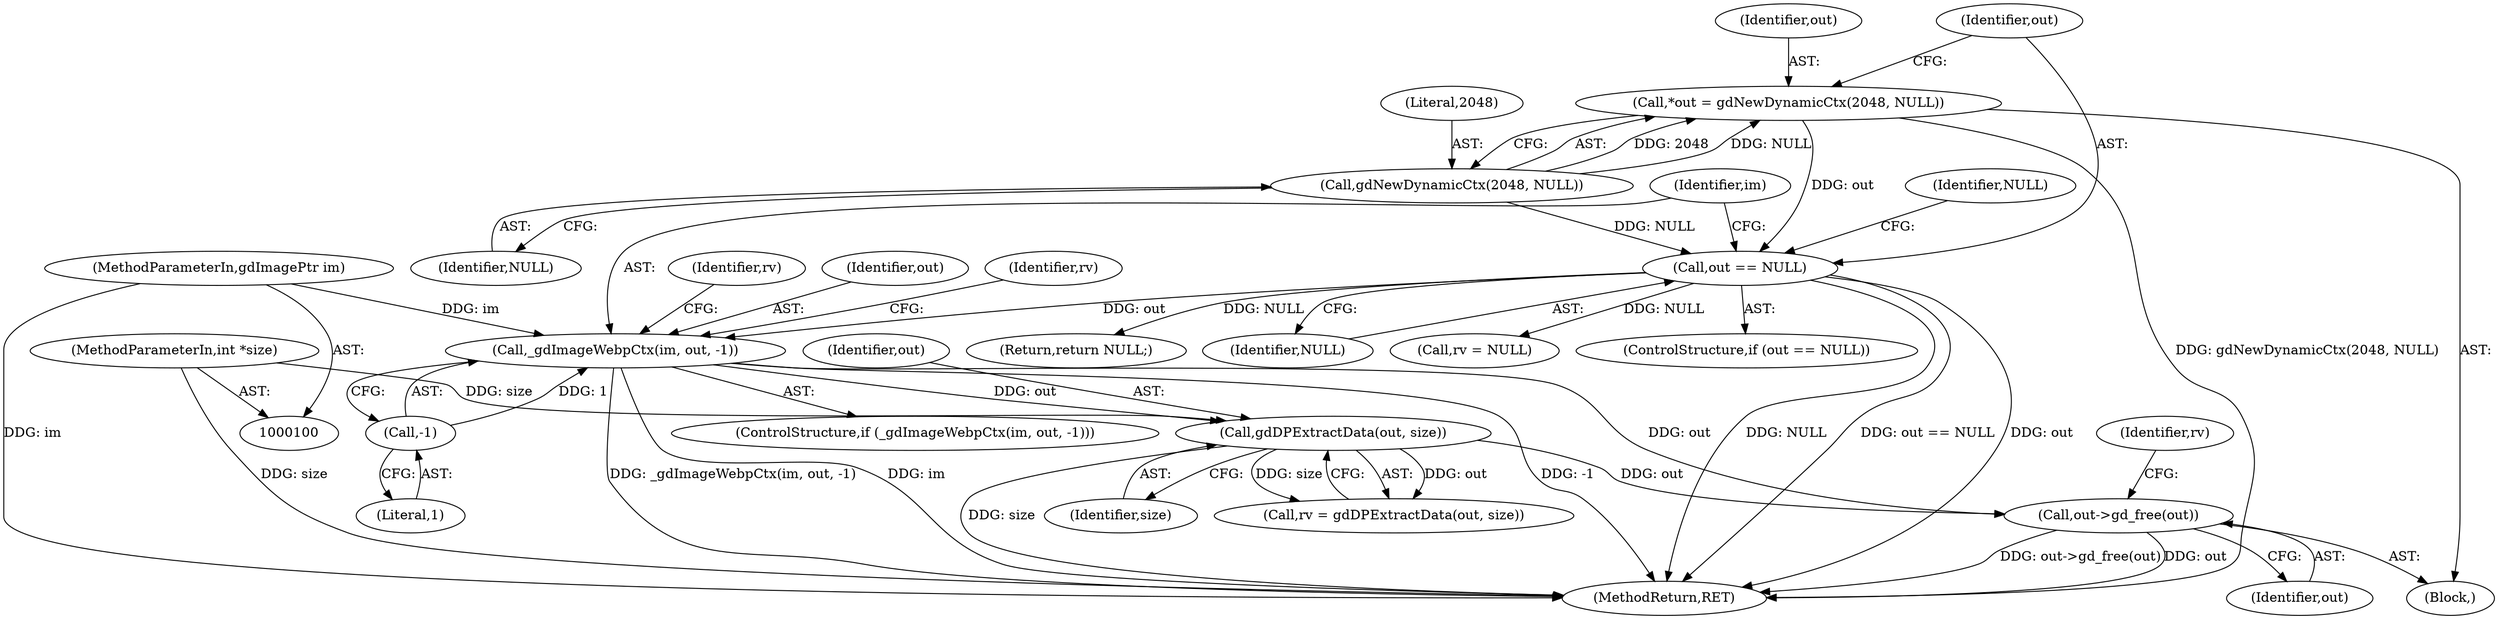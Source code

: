 digraph "0_libgd_a49feeae76d41959d85ee733925a4cf40bac61b2_2@API" {
"1000135" [label="(Call,out->gd_free(out))"];
"1000119" [label="(Call,_gdImageWebpCtx(im, out, -1))"];
"1000101" [label="(MethodParameterIn,gdImagePtr im)"];
"1000112" [label="(Call,out == NULL)"];
"1000106" [label="(Call,*out = gdNewDynamicCtx(2048, NULL))"];
"1000108" [label="(Call,gdNewDynamicCtx(2048, NULL))"];
"1000122" [label="(Call,-1)"];
"1000132" [label="(Call,gdDPExtractData(out, size))"];
"1000102" [label="(MethodParameterIn,int *size)"];
"1000116" [label="(Return,return NULL;)"];
"1000133" [label="(Identifier,out)"];
"1000114" [label="(Identifier,NULL)"];
"1000134" [label="(Identifier,size)"];
"1000118" [label="(ControlStructure,if (_gdImageWebpCtx(im, out, -1)))"];
"1000123" [label="(Literal,1)"];
"1000125" [label="(Call,rv = NULL)"];
"1000119" [label="(Call,_gdImageWebpCtx(im, out, -1))"];
"1000120" [label="(Identifier,im)"];
"1000110" [label="(Identifier,NULL)"];
"1000138" [label="(Identifier,rv)"];
"1000108" [label="(Call,gdNewDynamicCtx(2048, NULL))"];
"1000126" [label="(Identifier,rv)"];
"1000130" [label="(Call,rv = gdDPExtractData(out, size))"];
"1000117" [label="(Identifier,NULL)"];
"1000107" [label="(Identifier,out)"];
"1000135" [label="(Call,out->gd_free(out))"];
"1000103" [label="(Block,)"];
"1000121" [label="(Identifier,out)"];
"1000112" [label="(Call,out == NULL)"];
"1000111" [label="(ControlStructure,if (out == NULL))"];
"1000106" [label="(Call,*out = gdNewDynamicCtx(2048, NULL))"];
"1000101" [label="(MethodParameterIn,gdImagePtr im)"];
"1000139" [label="(MethodReturn,RET)"];
"1000102" [label="(MethodParameterIn,int *size)"];
"1000113" [label="(Identifier,out)"];
"1000109" [label="(Literal,2048)"];
"1000132" [label="(Call,gdDPExtractData(out, size))"];
"1000122" [label="(Call,-1)"];
"1000131" [label="(Identifier,rv)"];
"1000136" [label="(Identifier,out)"];
"1000135" -> "1000103"  [label="AST: "];
"1000135" -> "1000136"  [label="CFG: "];
"1000136" -> "1000135"  [label="AST: "];
"1000138" -> "1000135"  [label="CFG: "];
"1000135" -> "1000139"  [label="DDG: out->gd_free(out)"];
"1000135" -> "1000139"  [label="DDG: out"];
"1000119" -> "1000135"  [label="DDG: out"];
"1000132" -> "1000135"  [label="DDG: out"];
"1000119" -> "1000118"  [label="AST: "];
"1000119" -> "1000122"  [label="CFG: "];
"1000120" -> "1000119"  [label="AST: "];
"1000121" -> "1000119"  [label="AST: "];
"1000122" -> "1000119"  [label="AST: "];
"1000126" -> "1000119"  [label="CFG: "];
"1000131" -> "1000119"  [label="CFG: "];
"1000119" -> "1000139"  [label="DDG: _gdImageWebpCtx(im, out, -1)"];
"1000119" -> "1000139"  [label="DDG: im"];
"1000119" -> "1000139"  [label="DDG: -1"];
"1000101" -> "1000119"  [label="DDG: im"];
"1000112" -> "1000119"  [label="DDG: out"];
"1000122" -> "1000119"  [label="DDG: 1"];
"1000119" -> "1000132"  [label="DDG: out"];
"1000101" -> "1000100"  [label="AST: "];
"1000101" -> "1000139"  [label="DDG: im"];
"1000112" -> "1000111"  [label="AST: "];
"1000112" -> "1000114"  [label="CFG: "];
"1000113" -> "1000112"  [label="AST: "];
"1000114" -> "1000112"  [label="AST: "];
"1000117" -> "1000112"  [label="CFG: "];
"1000120" -> "1000112"  [label="CFG: "];
"1000112" -> "1000139"  [label="DDG: NULL"];
"1000112" -> "1000139"  [label="DDG: out == NULL"];
"1000112" -> "1000139"  [label="DDG: out"];
"1000106" -> "1000112"  [label="DDG: out"];
"1000108" -> "1000112"  [label="DDG: NULL"];
"1000112" -> "1000116"  [label="DDG: NULL"];
"1000112" -> "1000125"  [label="DDG: NULL"];
"1000106" -> "1000103"  [label="AST: "];
"1000106" -> "1000108"  [label="CFG: "];
"1000107" -> "1000106"  [label="AST: "];
"1000108" -> "1000106"  [label="AST: "];
"1000113" -> "1000106"  [label="CFG: "];
"1000106" -> "1000139"  [label="DDG: gdNewDynamicCtx(2048, NULL)"];
"1000108" -> "1000106"  [label="DDG: 2048"];
"1000108" -> "1000106"  [label="DDG: NULL"];
"1000108" -> "1000110"  [label="CFG: "];
"1000109" -> "1000108"  [label="AST: "];
"1000110" -> "1000108"  [label="AST: "];
"1000122" -> "1000123"  [label="CFG: "];
"1000123" -> "1000122"  [label="AST: "];
"1000132" -> "1000130"  [label="AST: "];
"1000132" -> "1000134"  [label="CFG: "];
"1000133" -> "1000132"  [label="AST: "];
"1000134" -> "1000132"  [label="AST: "];
"1000130" -> "1000132"  [label="CFG: "];
"1000132" -> "1000139"  [label="DDG: size"];
"1000132" -> "1000130"  [label="DDG: out"];
"1000132" -> "1000130"  [label="DDG: size"];
"1000102" -> "1000132"  [label="DDG: size"];
"1000102" -> "1000100"  [label="AST: "];
"1000102" -> "1000139"  [label="DDG: size"];
}
